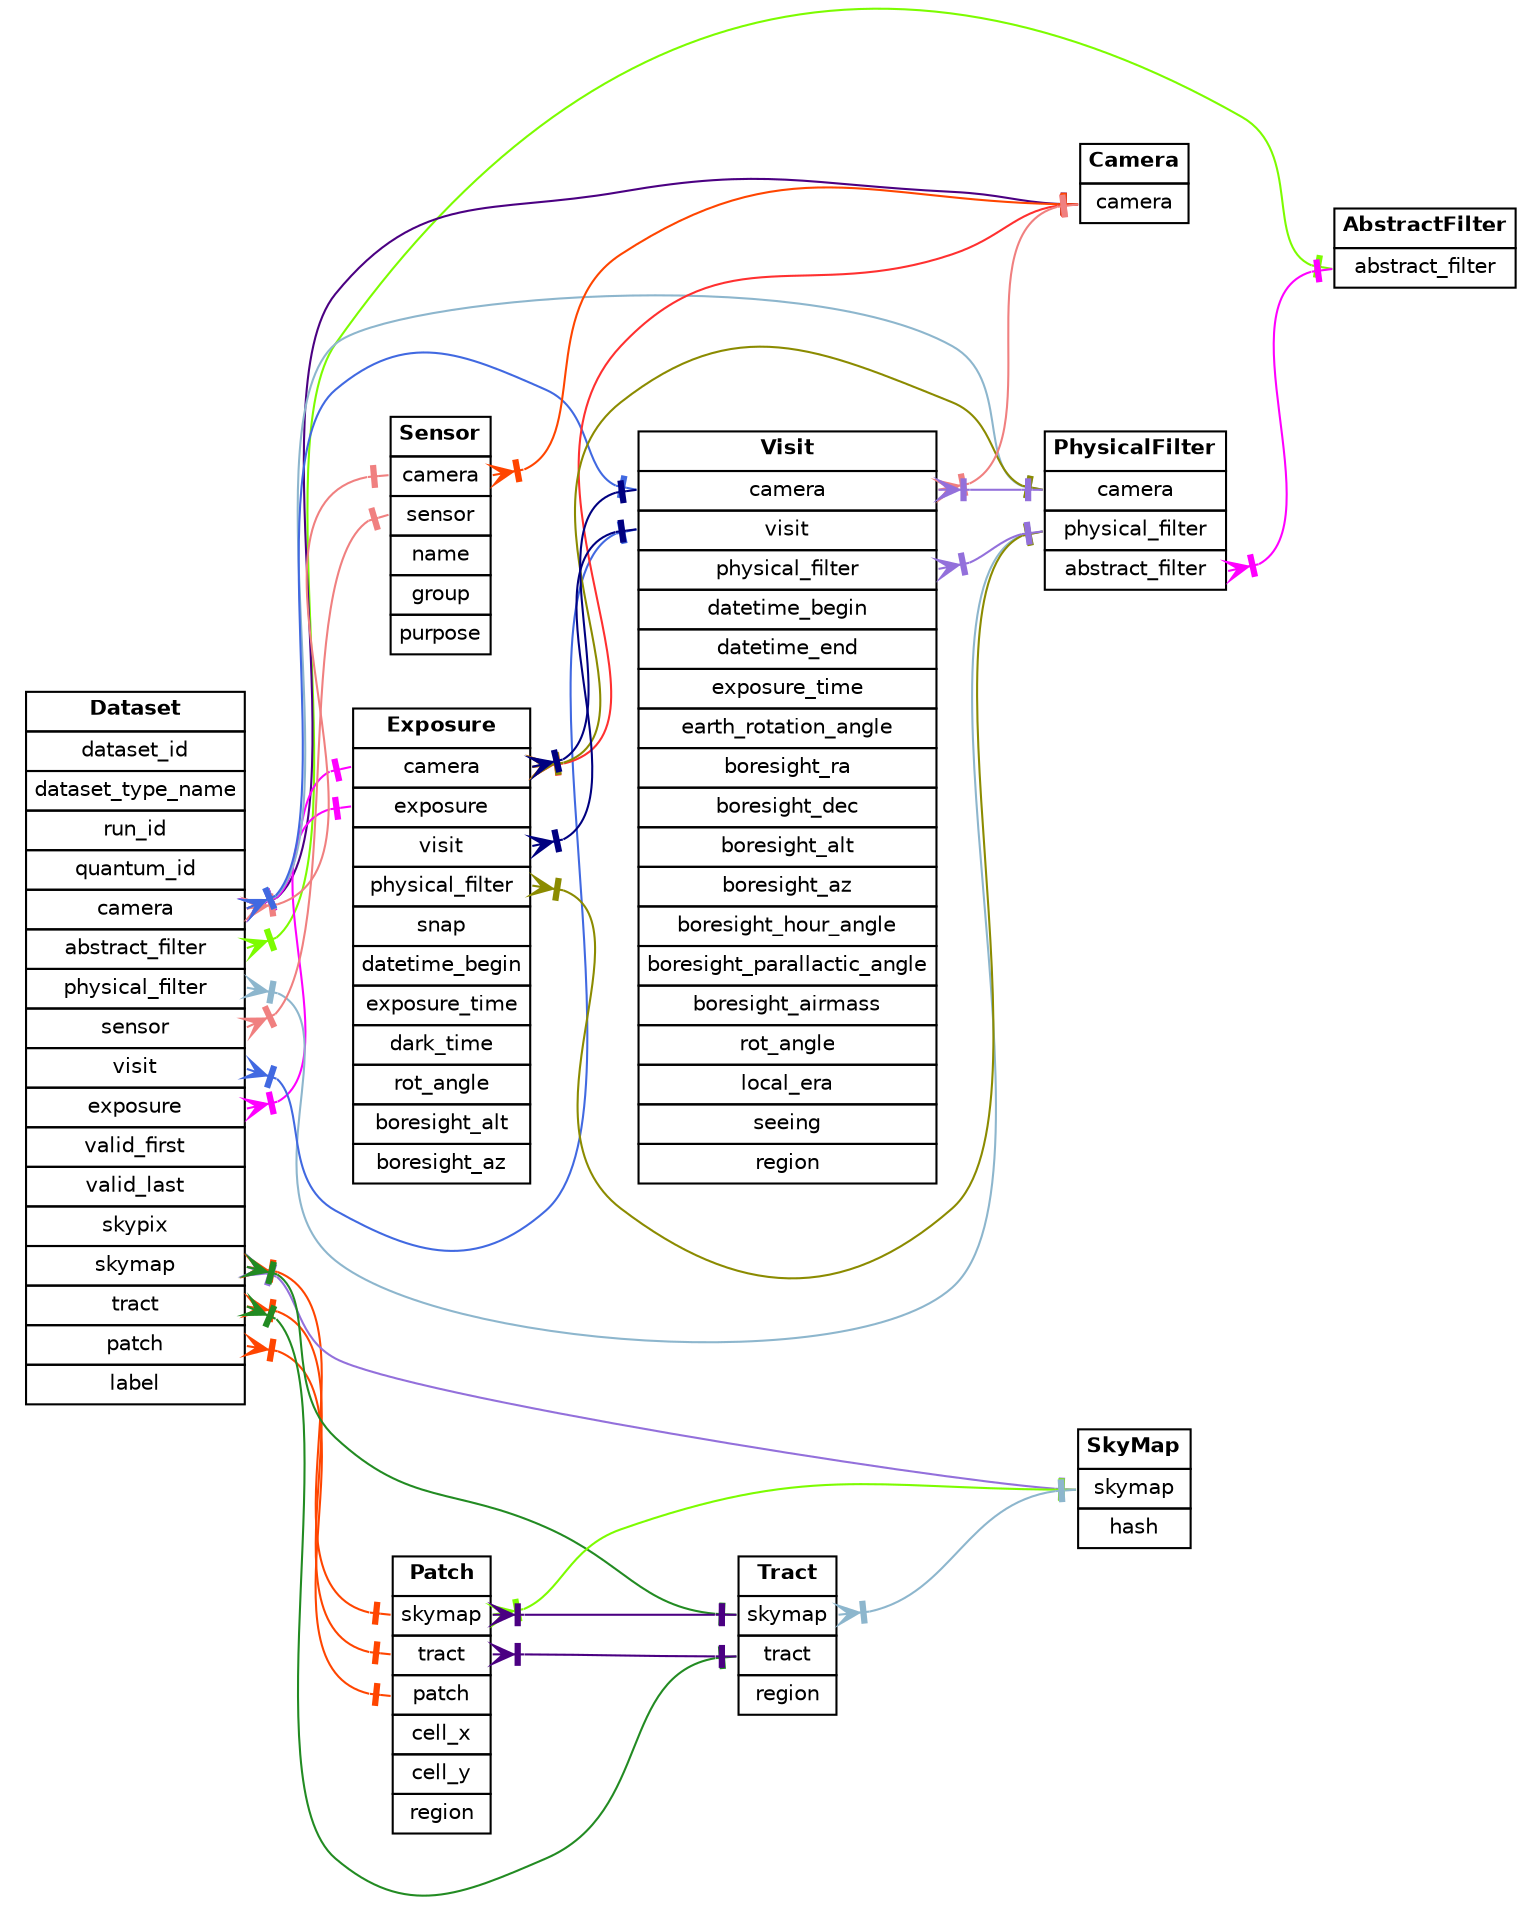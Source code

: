 digraph relationships
{
  node [shape=plaintext fontname=helvetica fontsize=10]
  edge [dir=both]
  rankdir=LR
  concentrate=false
  AbstractFilter
  [label=<
    <table border="0" cellborder="1" cellpadding="3" cellspacing="0">
      <tr><td><b>AbstractFilter</b></td></tr>
      <tr><td port="abstract_filter">abstract_filter</td></tr>
    </table>
  >];
  Camera
  [label=<
    <table border="0" cellborder="1" cellpadding="3" cellspacing="0">
      <tr><td><b>Camera</b></td></tr>
      <tr><td port="camera">camera</td></tr>
    </table>
  >];
  Dataset
  [label=<
    <table border="0" cellborder="1" cellpadding="3" cellspacing="0">
      <tr><td><b>Dataset</b></td></tr>
      <tr><td port="dataset_id">dataset_id</td></tr>
      <tr><td port="dataset_type_name">dataset_type_name</td></tr>
      <tr><td port="run_id">run_id</td></tr>
      <tr><td port="quantum_id">quantum_id</td></tr>
      <tr><td port="camera">camera</td></tr>
      <tr><td port="abstract_filter">abstract_filter</td></tr>
      <tr><td port="physical_filter">physical_filter</td></tr>
      <tr><td port="sensor">sensor</td></tr>
      <tr><td port="visit">visit</td></tr>
      <tr><td port="exposure">exposure</td></tr>
      <tr><td port="valid_first">valid_first</td></tr>
      <tr><td port="valid_last">valid_last</td></tr>
      <tr><td port="skypix">skypix</td></tr>
      <tr><td port="skymap">skymap</td></tr>
      <tr><td port="tract">tract</td></tr>
      <tr><td port="patch">patch</td></tr>
      <tr><td port="label">label</td></tr>
    </table>
  >];
  Exposure
  [label=<
    <table border="0" cellborder="1" cellpadding="3" cellspacing="0">
      <tr><td><b>Exposure</b></td></tr>
      <tr><td port="camera">camera</td></tr>
      <tr><td port="exposure">exposure</td></tr>
      <tr><td port="visit">visit</td></tr>
      <tr><td port="physical_filter">physical_filter</td></tr>
      <tr><td port="snap">snap</td></tr>
      <tr><td port="datetime_begin">datetime_begin</td></tr>
      <tr><td port="exposure_time">exposure_time</td></tr>
      <tr><td port="dark_time">dark_time</td></tr>
      <tr><td port="rot_angle">rot_angle</td></tr>
      <tr><td port="boresight_alt">boresight_alt</td></tr>
      <tr><td port="boresight_az">boresight_az</td></tr>
    </table>
  >];
  Patch
  [label=<
    <table border="0" cellborder="1" cellpadding="3" cellspacing="0">
      <tr><td><b>Patch</b></td></tr>
      <tr><td port="skymap">skymap</td></tr>
      <tr><td port="tract">tract</td></tr>
      <tr><td port="patch">patch</td></tr>
      <tr><td port="cell_x">cell_x</td></tr>
      <tr><td port="cell_y">cell_y</td></tr>
      <tr><td port="region">region</td></tr>
    </table>
  >];
  PhysicalFilter
  [label=<
    <table border="0" cellborder="1" cellpadding="3" cellspacing="0">
      <tr><td><b>PhysicalFilter</b></td></tr>
      <tr><td port="camera">camera</td></tr>
      <tr><td port="physical_filter">physical_filter</td></tr>
      <tr><td port="abstract_filter">abstract_filter</td></tr>
    </table>
  >];
  Sensor
  [label=<
    <table border="0" cellborder="1" cellpadding="3" cellspacing="0">
      <tr><td><b>Sensor</b></td></tr>
      <tr><td port="camera">camera</td></tr>
      <tr><td port="sensor">sensor</td></tr>
      <tr><td port="name">name</td></tr>
      <tr><td port="group">group</td></tr>
      <tr><td port="purpose">purpose</td></tr>
    </table>
  >];
  SkyMap
  [label=<
    <table border="0" cellborder="1" cellpadding="3" cellspacing="0">
      <tr><td><b>SkyMap</b></td></tr>
      <tr><td port="skymap">skymap</td></tr>
      <tr><td port="hash">hash</td></tr>
    </table>
  >];
  Tract
  [label=<
    <table border="0" cellborder="1" cellpadding="3" cellspacing="0">
      <tr><td><b>Tract</b></td></tr>
      <tr><td port="skymap">skymap</td></tr>
      <tr><td port="tract">tract</td></tr>
      <tr><td port="region">region</td></tr>
    </table>
  >];
  Visit
  [label=<
    <table border="0" cellborder="1" cellpadding="3" cellspacing="0">
      <tr><td><b>Visit</b></td></tr>
      <tr><td port="camera">camera</td></tr>
      <tr><td port="visit">visit</td></tr>
      <tr><td port="physical_filter">physical_filter</td></tr>
      <tr><td port="datetime_begin">datetime_begin</td></tr>
      <tr><td port="datetime_end">datetime_end</td></tr>
      <tr><td port="exposure_time">exposure_time</td></tr>
      <tr><td port="earth_rotation_angle">earth_rotation_angle</td></tr>
      <tr><td port="boresight_ra">boresight_ra</td></tr>
      <tr><td port="boresight_dec">boresight_dec</td></tr>
      <tr><td port="boresight_alt">boresight_alt</td></tr>
      <tr><td port="boresight_az">boresight_az</td></tr>
      <tr><td port="boresight_hour_angle">boresight_hour_angle</td></tr>
      <tr><td port="boresight_parallactic_angle">boresight_parallactic_angle</td></tr>
      <tr><td port="boresight_airmass">boresight_airmass</td></tr>
      <tr><td port="rot_angle">rot_angle</td></tr>
      <tr><td port="local_era">local_era</td></tr>
      <tr><td port="seeing">seeing</td></tr>
      <tr><td port="region">region</td></tr>
    </table>
  >];
  Dataset:abstract_filter -> AbstractFilter:abstract_filter [arrowtail=crowtee arrowhead=nonetee color=lawngreen]
  Dataset:camera -> Camera:camera [arrowtail=crowtee arrowhead=nonetee color=indigo]
  Dataset:camera -> Exposure:camera [arrowtail=crowtee arrowhead=nonetee color=magenta1]
  Dataset:exposure -> Exposure:exposure [arrowtail=crowtee arrowhead=nonetee color=magenta1]
  Dataset:skymap -> Patch:skymap [arrowtail=crowtee arrowhead=nonetee color=orangered]
  Dataset:tract -> Patch:tract [arrowtail=crowtee arrowhead=nonetee color=orangered]
  Dataset:patch -> Patch:patch [arrowtail=crowtee arrowhead=nonetee color=orangered]
  Dataset:camera -> PhysicalFilter:camera [arrowtail=crowtee arrowhead=nonetee color=lightskyblue3]
  Dataset:physical_filter -> PhysicalFilter:physical_filter [arrowtail=crowtee arrowhead=nonetee color=lightskyblue3]
  Dataset:camera -> Sensor:camera [arrowtail=crowtee arrowhead=nonetee color=lightcoral]
  Dataset:sensor -> Sensor:sensor [arrowtail=crowtee arrowhead=nonetee color=lightcoral]
  Dataset:skymap -> SkyMap:skymap [arrowtail=crowtee arrowhead=nonetee color=mediumpurple]
  Dataset:skymap -> Tract:skymap [arrowtail=crowtee arrowhead=nonetee color=forestgreen]
  Dataset:tract -> Tract:tract [arrowtail=crowtee arrowhead=nonetee color=forestgreen]
  Dataset:camera -> Visit:camera [arrowtail=crowtee arrowhead=nonetee color=royalblue]
  Dataset:visit -> Visit:visit [arrowtail=crowtee arrowhead=nonetee color=royalblue]
  Exposure:camera -> Camera:camera [arrowtail=crowtee arrowhead=nonetee color=firebrick1]
  Exposure:camera -> PhysicalFilter:camera [arrowtail=crowtee arrowhead=nonetee color=yellow4]
  Exposure:physical_filter -> PhysicalFilter:physical_filter [arrowtail=crowtee arrowhead=nonetee color=yellow4]
  Exposure:camera -> Visit:camera [arrowtail=crowtee arrowhead=nonetee color=navyblue]
  Exposure:visit -> Visit:visit [arrowtail=crowtee arrowhead=nonetee color=navyblue]
  Patch:skymap -> SkyMap:skymap [arrowtail=crowtee arrowhead=nonetee color=lawngreen]
  Patch:skymap -> Tract:skymap [arrowtail=crowtee arrowhead=nonetee color=indigo]
  Patch:tract -> Tract:tract [arrowtail=crowtee arrowhead=nonetee color=indigo]
  PhysicalFilter:abstract_filter -> AbstractFilter:abstract_filter [arrowtail=crowtee arrowhead=nonetee color=magenta1]
  Sensor:camera -> Camera:camera [arrowtail=crowtee arrowhead=nonetee color=orangered]
  Tract:skymap -> SkyMap:skymap [arrowtail=crowtee arrowhead=nonetee color=lightskyblue3]
  Visit:camera -> Camera:camera [arrowtail=crowtee arrowhead=nonetee color=lightcoral]
  Visit:camera -> PhysicalFilter:camera [arrowtail=crowtee arrowhead=nonetee color=mediumpurple]
  Visit:physical_filter -> PhysicalFilter:physical_filter [arrowtail=crowtee arrowhead=nonetee color=mediumpurple]
}
